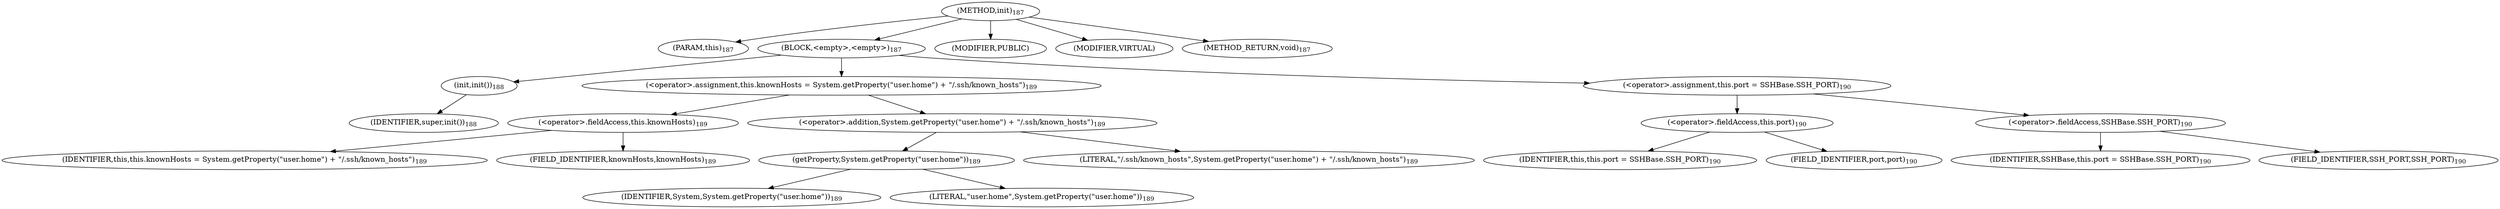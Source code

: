 digraph "init" {  
"236" [label = <(METHOD,init)<SUB>187</SUB>> ]
"14" [label = <(PARAM,this)<SUB>187</SUB>> ]
"237" [label = <(BLOCK,&lt;empty&gt;,&lt;empty&gt;)<SUB>187</SUB>> ]
"238" [label = <(init,init())<SUB>188</SUB>> ]
"239" [label = <(IDENTIFIER,super,init())<SUB>188</SUB>> ]
"240" [label = <(&lt;operator&gt;.assignment,this.knownHosts = System.getProperty(&quot;user.home&quot;) + &quot;/.ssh/known_hosts&quot;)<SUB>189</SUB>> ]
"241" [label = <(&lt;operator&gt;.fieldAccess,this.knownHosts)<SUB>189</SUB>> ]
"13" [label = <(IDENTIFIER,this,this.knownHosts = System.getProperty(&quot;user.home&quot;) + &quot;/.ssh/known_hosts&quot;)<SUB>189</SUB>> ]
"242" [label = <(FIELD_IDENTIFIER,knownHosts,knownHosts)<SUB>189</SUB>> ]
"243" [label = <(&lt;operator&gt;.addition,System.getProperty(&quot;user.home&quot;) + &quot;/.ssh/known_hosts&quot;)<SUB>189</SUB>> ]
"244" [label = <(getProperty,System.getProperty(&quot;user.home&quot;))<SUB>189</SUB>> ]
"245" [label = <(IDENTIFIER,System,System.getProperty(&quot;user.home&quot;))<SUB>189</SUB>> ]
"246" [label = <(LITERAL,&quot;user.home&quot;,System.getProperty(&quot;user.home&quot;))<SUB>189</SUB>> ]
"247" [label = <(LITERAL,&quot;/.ssh/known_hosts&quot;,System.getProperty(&quot;user.home&quot;) + &quot;/.ssh/known_hosts&quot;)<SUB>189</SUB>> ]
"248" [label = <(&lt;operator&gt;.assignment,this.port = SSHBase.SSH_PORT)<SUB>190</SUB>> ]
"249" [label = <(&lt;operator&gt;.fieldAccess,this.port)<SUB>190</SUB>> ]
"15" [label = <(IDENTIFIER,this,this.port = SSHBase.SSH_PORT)<SUB>190</SUB>> ]
"250" [label = <(FIELD_IDENTIFIER,port,port)<SUB>190</SUB>> ]
"251" [label = <(&lt;operator&gt;.fieldAccess,SSHBase.SSH_PORT)<SUB>190</SUB>> ]
"252" [label = <(IDENTIFIER,SSHBase,this.port = SSHBase.SSH_PORT)<SUB>190</SUB>> ]
"253" [label = <(FIELD_IDENTIFIER,SSH_PORT,SSH_PORT)<SUB>190</SUB>> ]
"254" [label = <(MODIFIER,PUBLIC)> ]
"255" [label = <(MODIFIER,VIRTUAL)> ]
"256" [label = <(METHOD_RETURN,void)<SUB>187</SUB>> ]
  "236" -> "14" 
  "236" -> "237" 
  "236" -> "254" 
  "236" -> "255" 
  "236" -> "256" 
  "237" -> "238" 
  "237" -> "240" 
  "237" -> "248" 
  "238" -> "239" 
  "240" -> "241" 
  "240" -> "243" 
  "241" -> "13" 
  "241" -> "242" 
  "243" -> "244" 
  "243" -> "247" 
  "244" -> "245" 
  "244" -> "246" 
  "248" -> "249" 
  "248" -> "251" 
  "249" -> "15" 
  "249" -> "250" 
  "251" -> "252" 
  "251" -> "253" 
}
